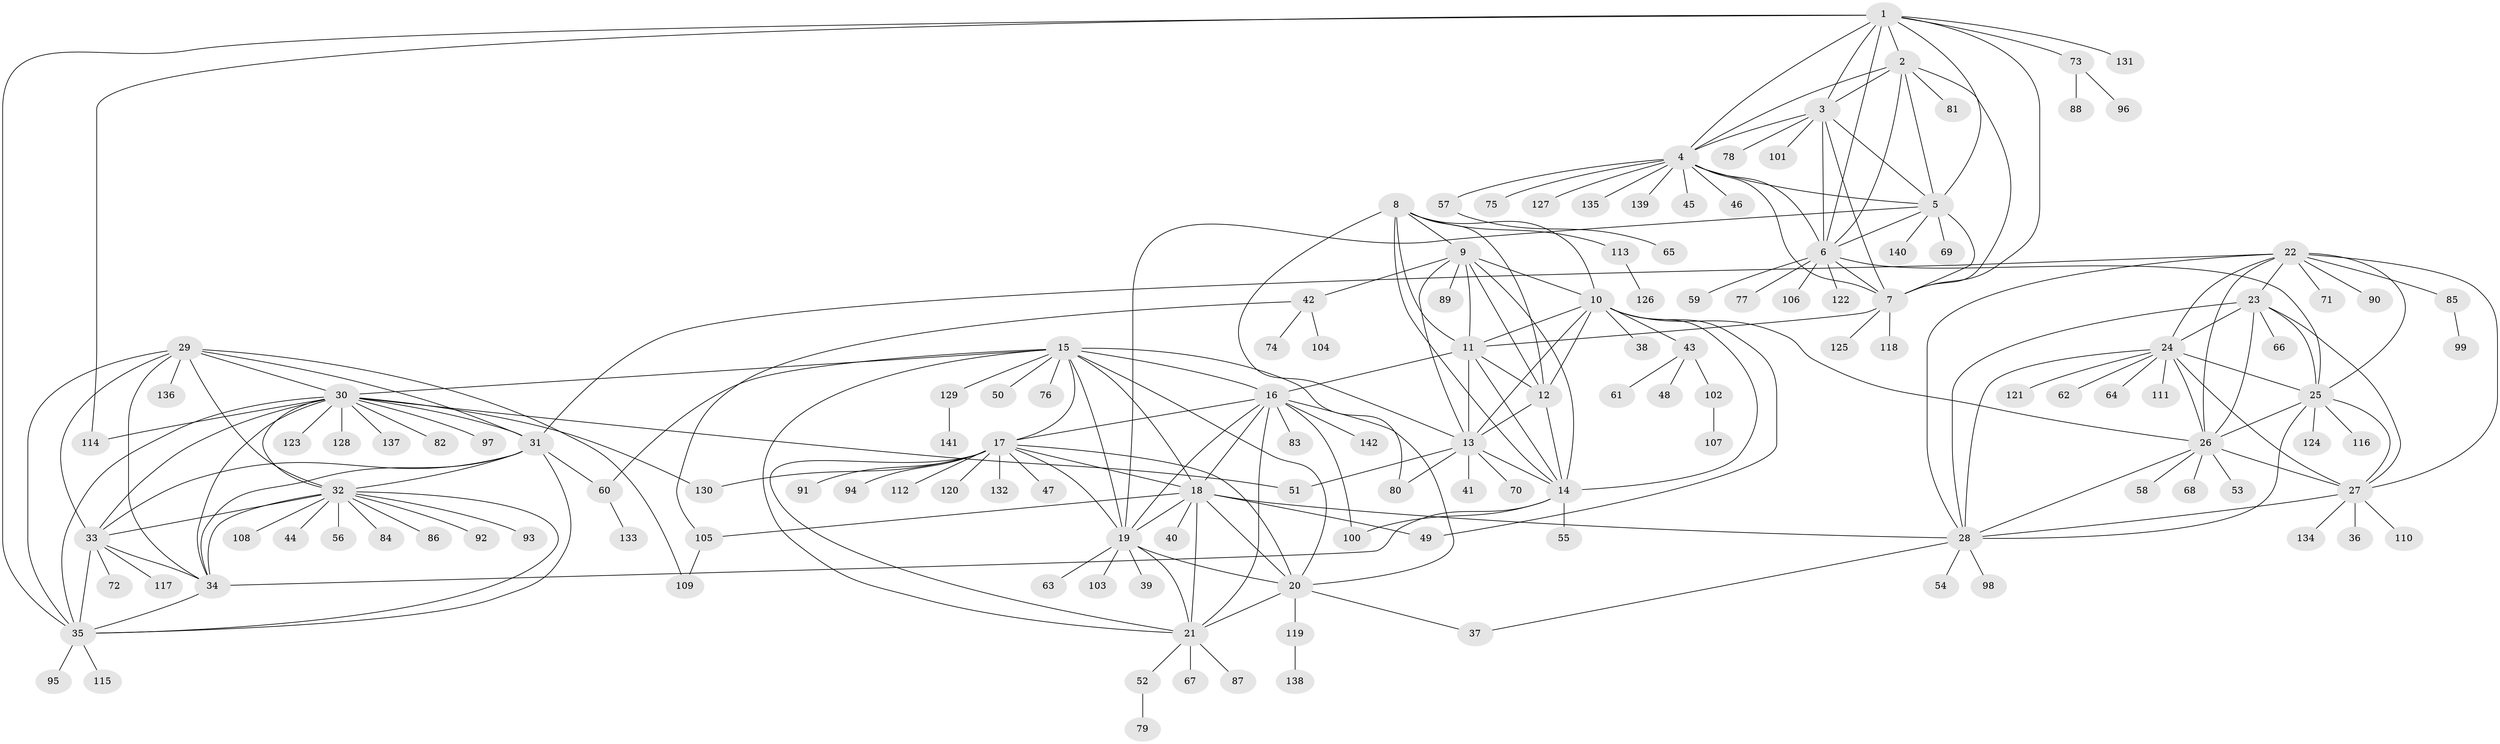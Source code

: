 // Generated by graph-tools (version 1.1) at 2025/54/03/09/25 04:54:22]
// undirected, 142 vertices, 232 edges
graph export_dot {
graph [start="1"]
  node [color=gray90,style=filled];
  1;
  2;
  3;
  4;
  5;
  6;
  7;
  8;
  9;
  10;
  11;
  12;
  13;
  14;
  15;
  16;
  17;
  18;
  19;
  20;
  21;
  22;
  23;
  24;
  25;
  26;
  27;
  28;
  29;
  30;
  31;
  32;
  33;
  34;
  35;
  36;
  37;
  38;
  39;
  40;
  41;
  42;
  43;
  44;
  45;
  46;
  47;
  48;
  49;
  50;
  51;
  52;
  53;
  54;
  55;
  56;
  57;
  58;
  59;
  60;
  61;
  62;
  63;
  64;
  65;
  66;
  67;
  68;
  69;
  70;
  71;
  72;
  73;
  74;
  75;
  76;
  77;
  78;
  79;
  80;
  81;
  82;
  83;
  84;
  85;
  86;
  87;
  88;
  89;
  90;
  91;
  92;
  93;
  94;
  95;
  96;
  97;
  98;
  99;
  100;
  101;
  102;
  103;
  104;
  105;
  106;
  107;
  108;
  109;
  110;
  111;
  112;
  113;
  114;
  115;
  116;
  117;
  118;
  119;
  120;
  121;
  122;
  123;
  124;
  125;
  126;
  127;
  128;
  129;
  130;
  131;
  132;
  133;
  134;
  135;
  136;
  137;
  138;
  139;
  140;
  141;
  142;
  1 -- 2;
  1 -- 3;
  1 -- 4;
  1 -- 5;
  1 -- 6;
  1 -- 7;
  1 -- 35;
  1 -- 73;
  1 -- 114;
  1 -- 131;
  2 -- 3;
  2 -- 4;
  2 -- 5;
  2 -- 6;
  2 -- 7;
  2 -- 81;
  3 -- 4;
  3 -- 5;
  3 -- 6;
  3 -- 7;
  3 -- 78;
  3 -- 101;
  4 -- 5;
  4 -- 6;
  4 -- 7;
  4 -- 45;
  4 -- 46;
  4 -- 57;
  4 -- 75;
  4 -- 127;
  4 -- 135;
  4 -- 139;
  5 -- 6;
  5 -- 7;
  5 -- 19;
  5 -- 69;
  5 -- 140;
  6 -- 7;
  6 -- 25;
  6 -- 59;
  6 -- 77;
  6 -- 106;
  6 -- 122;
  7 -- 11;
  7 -- 118;
  7 -- 125;
  8 -- 9;
  8 -- 10;
  8 -- 11;
  8 -- 12;
  8 -- 13;
  8 -- 14;
  8 -- 113;
  9 -- 10;
  9 -- 11;
  9 -- 12;
  9 -- 13;
  9 -- 14;
  9 -- 42;
  9 -- 89;
  10 -- 11;
  10 -- 12;
  10 -- 13;
  10 -- 14;
  10 -- 26;
  10 -- 38;
  10 -- 43;
  10 -- 49;
  11 -- 12;
  11 -- 13;
  11 -- 14;
  11 -- 16;
  12 -- 13;
  12 -- 14;
  13 -- 14;
  13 -- 41;
  13 -- 51;
  13 -- 70;
  13 -- 80;
  14 -- 34;
  14 -- 55;
  14 -- 100;
  15 -- 16;
  15 -- 17;
  15 -- 18;
  15 -- 19;
  15 -- 20;
  15 -- 21;
  15 -- 30;
  15 -- 50;
  15 -- 60;
  15 -- 76;
  15 -- 80;
  15 -- 129;
  16 -- 17;
  16 -- 18;
  16 -- 19;
  16 -- 20;
  16 -- 21;
  16 -- 83;
  16 -- 100;
  16 -- 142;
  17 -- 18;
  17 -- 19;
  17 -- 20;
  17 -- 21;
  17 -- 47;
  17 -- 91;
  17 -- 94;
  17 -- 112;
  17 -- 120;
  17 -- 130;
  17 -- 132;
  18 -- 19;
  18 -- 20;
  18 -- 21;
  18 -- 28;
  18 -- 40;
  18 -- 49;
  18 -- 105;
  19 -- 20;
  19 -- 21;
  19 -- 39;
  19 -- 63;
  19 -- 103;
  20 -- 21;
  20 -- 37;
  20 -- 119;
  21 -- 52;
  21 -- 67;
  21 -- 87;
  22 -- 23;
  22 -- 24;
  22 -- 25;
  22 -- 26;
  22 -- 27;
  22 -- 28;
  22 -- 31;
  22 -- 71;
  22 -- 85;
  22 -- 90;
  23 -- 24;
  23 -- 25;
  23 -- 26;
  23 -- 27;
  23 -- 28;
  23 -- 66;
  24 -- 25;
  24 -- 26;
  24 -- 27;
  24 -- 28;
  24 -- 62;
  24 -- 64;
  24 -- 111;
  24 -- 121;
  25 -- 26;
  25 -- 27;
  25 -- 28;
  25 -- 116;
  25 -- 124;
  26 -- 27;
  26 -- 28;
  26 -- 53;
  26 -- 58;
  26 -- 68;
  27 -- 28;
  27 -- 36;
  27 -- 110;
  27 -- 134;
  28 -- 37;
  28 -- 54;
  28 -- 98;
  29 -- 30;
  29 -- 31;
  29 -- 32;
  29 -- 33;
  29 -- 34;
  29 -- 35;
  29 -- 109;
  29 -- 136;
  30 -- 31;
  30 -- 32;
  30 -- 33;
  30 -- 34;
  30 -- 35;
  30 -- 51;
  30 -- 82;
  30 -- 97;
  30 -- 114;
  30 -- 123;
  30 -- 128;
  30 -- 130;
  30 -- 137;
  31 -- 32;
  31 -- 33;
  31 -- 34;
  31 -- 35;
  31 -- 60;
  32 -- 33;
  32 -- 34;
  32 -- 35;
  32 -- 44;
  32 -- 56;
  32 -- 84;
  32 -- 86;
  32 -- 92;
  32 -- 93;
  32 -- 108;
  33 -- 34;
  33 -- 35;
  33 -- 72;
  33 -- 117;
  34 -- 35;
  35 -- 95;
  35 -- 115;
  42 -- 74;
  42 -- 104;
  42 -- 105;
  43 -- 48;
  43 -- 61;
  43 -- 102;
  52 -- 79;
  57 -- 65;
  60 -- 133;
  73 -- 88;
  73 -- 96;
  85 -- 99;
  102 -- 107;
  105 -- 109;
  113 -- 126;
  119 -- 138;
  129 -- 141;
}

